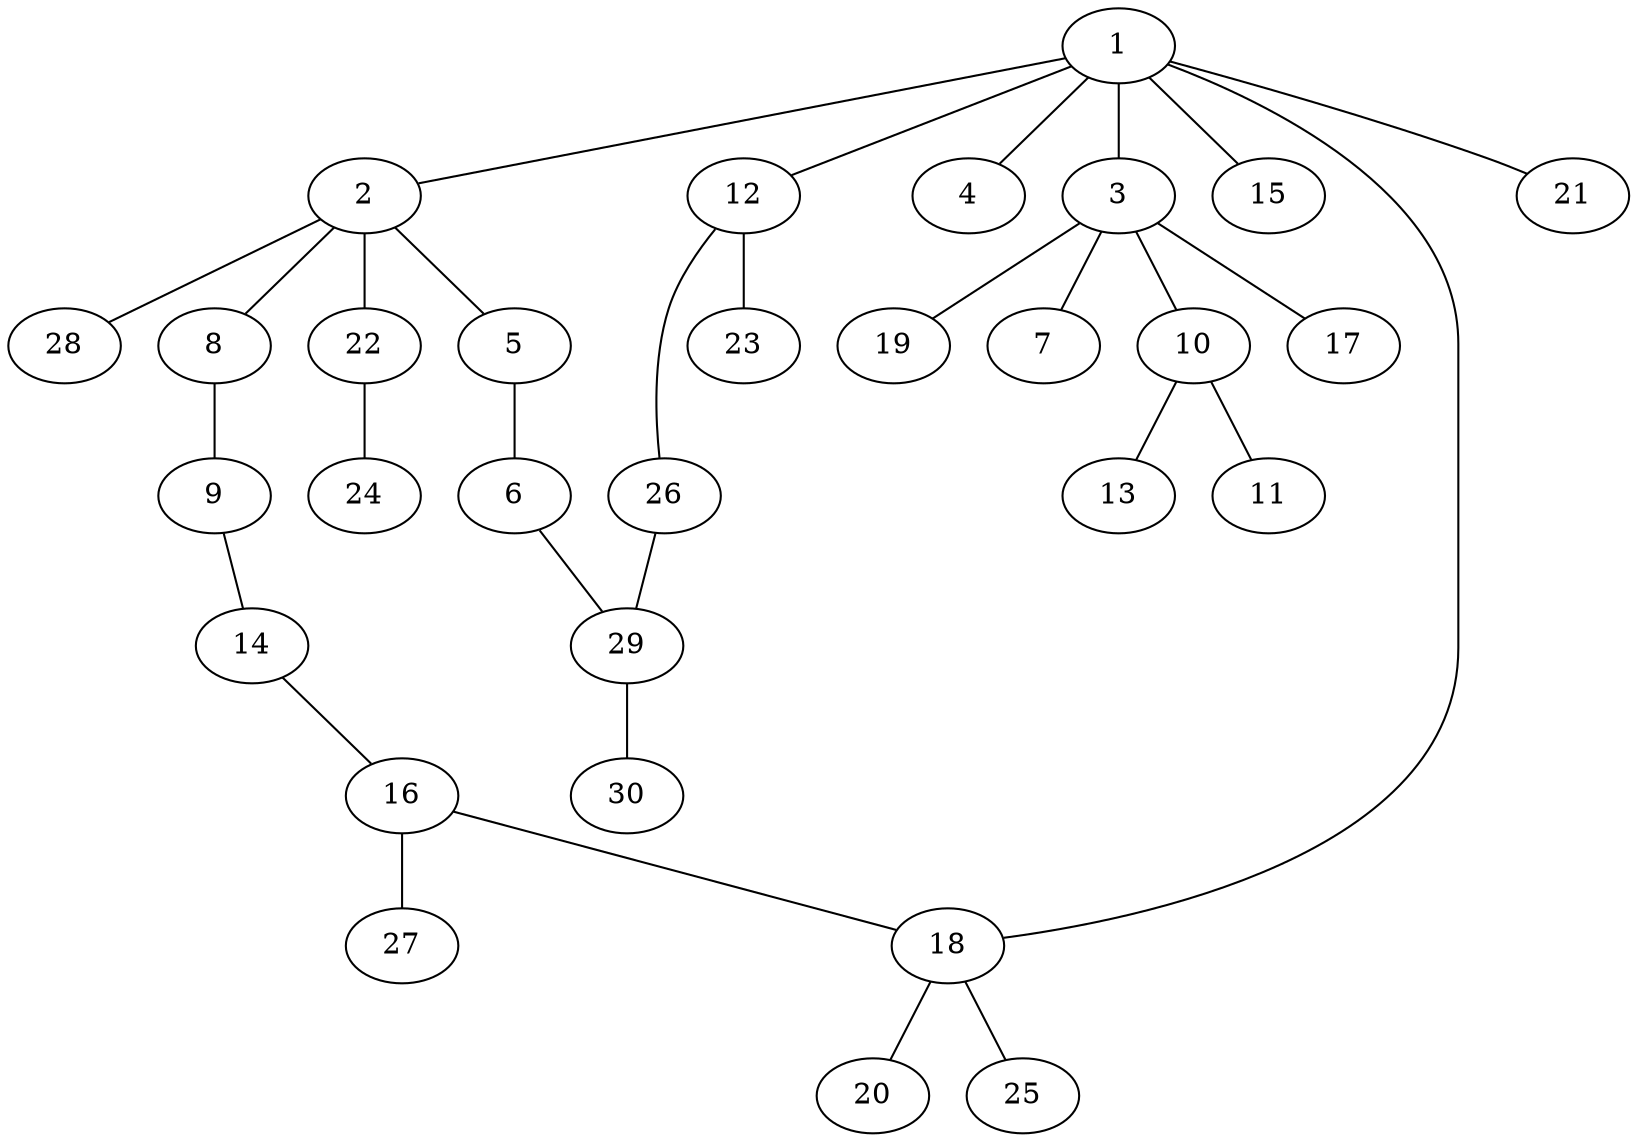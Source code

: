 graph graphname {1--2
1--3
1--4
1--12
1--15
1--18
1--21
2--5
2--8
2--22
2--28
3--7
3--10
3--17
3--19
5--6
6--29
8--9
9--14
10--11
10--13
12--23
12--26
14--16
16--18
16--27
18--20
18--25
22--24
26--29
29--30
}
